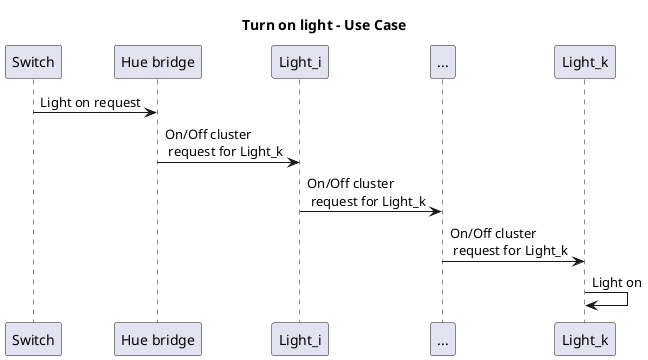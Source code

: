 @startuml
title Turn on light - Use Case

participant Switch
participant "Hue bridge" as Hue
participant Light_i
participant ... as A
participant Light_k

Switch-> Hue: Light on request
Hue -> Light_i: On/Off cluster \n request for Light_k
Light_i -> A: On/Off cluster \n request for Light_k
A -> Light_k: On/Off cluster \n request for Light_k
Light_k -> Light_k: Light on

@enduml